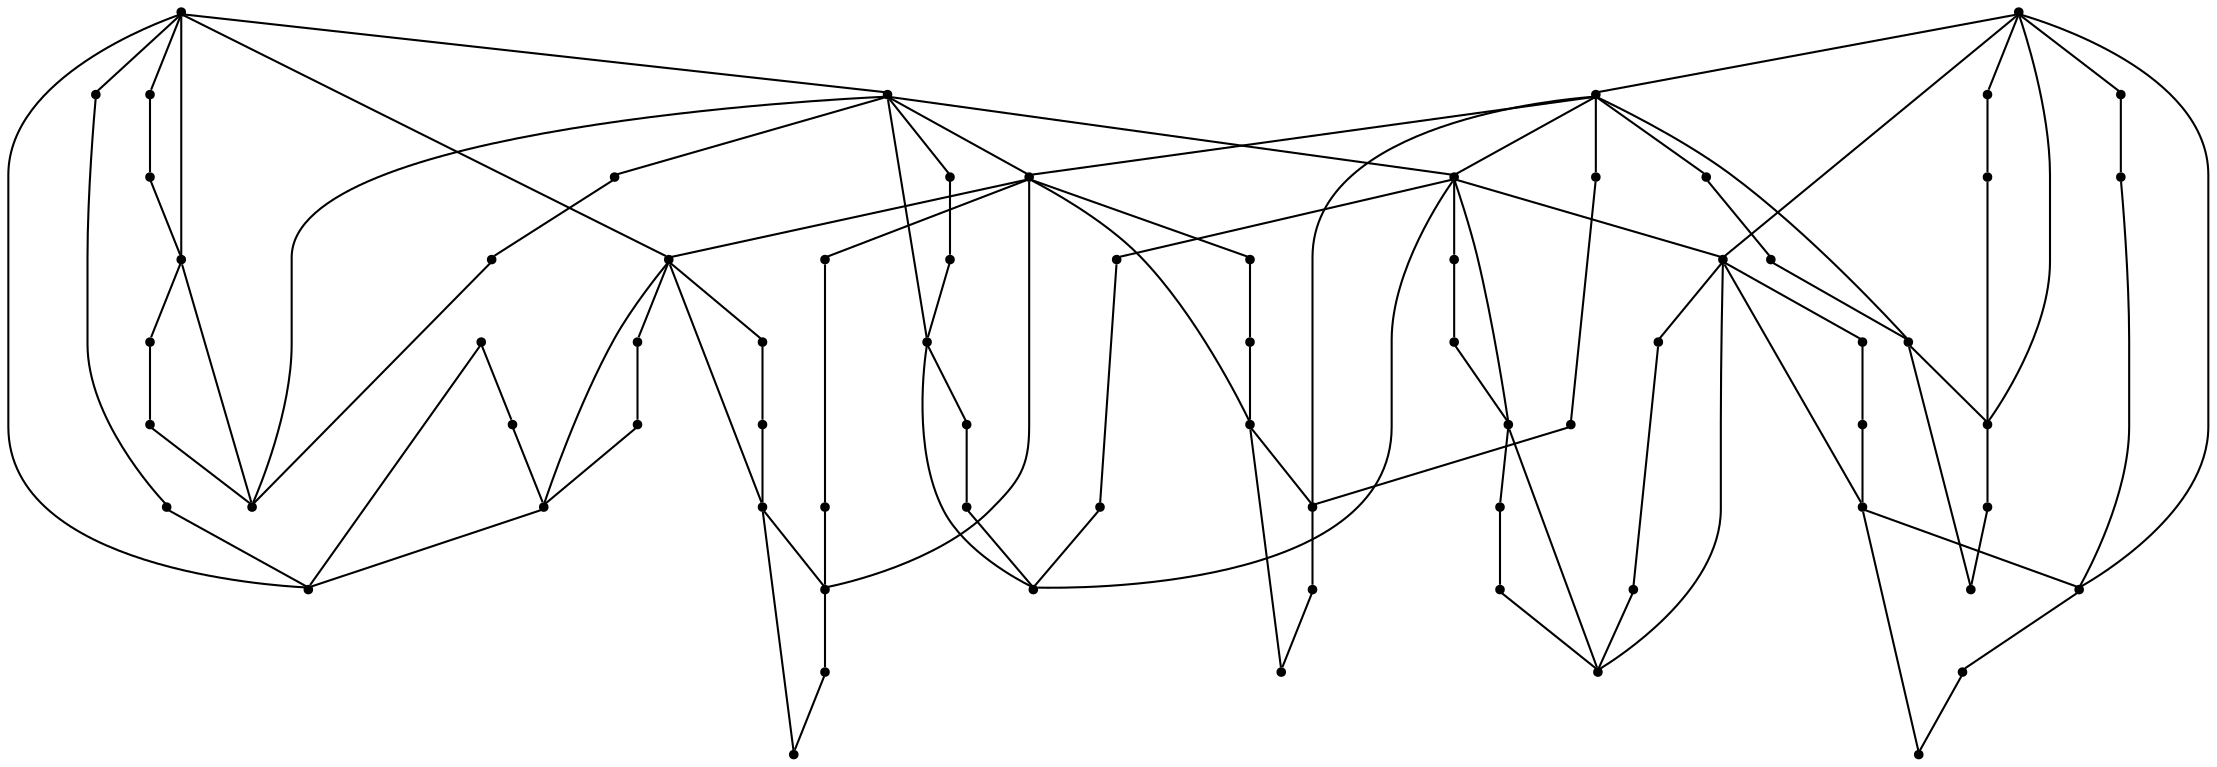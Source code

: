 graph {
  node [shape=point,comment="{\"directed\":false,\"doi\":\"10.4230/LIPIcs.GD.2024.13\",\"figure\":\"3 (3)\"}"]

  v0 [pos="1916.5445063991579,2521.6692984810406"]
  v1 [pos="1915.94861371914,2494.993187673695"]
  v2 [pos="1899.8524204265516,2542.486588563359"]
  v3 [pos="1899.8524204265518,2475.8175474494333"]
  v4 [pos="1874.0578034845066,2460.9503797651155"]
  v5 [pos="1874.0578034845066,2557.3537562476768"]
  v6 [pos="1844.3913786237304,2449.741637054948"]
  v7 [pos="1844.3913786237304,2568.5624989578437"]
  v8 [pos="1795.6571511520247,2442.4830268924707"]
  v9 [pos="1795.6571511520247,2575.8211091203216"]
  v10 [pos="1762.314539064485,2679.99148586083"]
  v11 [pos="1788.3967998263508,2393.7604867674872"]
  v12 [pos="1788.3967998263508,2624.543649245305"]
  v13 [pos="1777.1853684127204,2364.1011764504588"]
  v14 [pos="1777.1853684127204,2654.2029595623335"]
  v15 [pos="1762.314539064485,2338.3126501519623"]
  v16 [pos="1695.6295056768163,2338.3126501519623"]
  v17 [pos="1741.4920964334879,2696.6796005604365"]
  v18 [pos="1743.1342672748349,2322.220412387666"]
  v19 [pos="1716.4518847120096,2321.6245354523558"]
  v20 [pos="1714.8098410622697,2696.0837236251264"]
  v21 [pos="1695.6295056768163,2679.99148586083"]
  v22 [pos="1680.7587399243844,2364.1011764504588"]
  v23 [pos="1680.7587399243844,2654.2029595623335"]
  v24 [pos="1662.2870843766875,2575.8211091203216"]
  v25 [pos="1669.547308510754,2393.7604867674872"]
  v26 [pos="1669.547308510754,2624.543649245305"]
  v27 [pos="1662.2870843766873,2442.4830268924707"]
  v28 [pos="1628.9444722891476,2679.99148586083"]
  v29 [pos="1655.0267330510135,2393.7604867674872"]
  v30 [pos="1655.0267330510135,2624.543649245305"]
  v31 [pos="1643.815301637383,2364.1011764504588"]
  v32 [pos="1643.815301637383,2654.2029595623335"]
  v33 [pos="1628.9444722891476,2338.3126501519623"]
  v34 [pos="1562.259438901479,2338.3126501519623"]
  v35 [pos="1608.1220296581503,2696.6796005604365"]
  v36 [pos="1609.7642004994975,2322.220412387666"]
  v37 [pos="1583.0818179366722,2321.6245354523558"]
  v38 [pos="1581.4397742869323,2696.0837236251264"]
  v39 [pos="1562.2594389014787,2679.99148586083"]
  v40 [pos="1547.3886731490468,2364.1011764504588"]
  v41 [pos="1547.3886731490468,2654.2029595623335"]
  v42 [pos="1528.9170176013497,2575.821109120322"]
  v43 [pos="1536.1772417354164,2393.7604867674872"]
  v44 [pos="1536.1772417354164,2624.543649245305"]
  v45 [pos="1528.9170176013497,2442.4830268924707"]
  v46 [pos="1495.57440551381,2679.99148586083"]
  v47 [pos="1521.656666275676,2393.7604867674872"]
  v48 [pos="1521.656666275676,2624.543649245305"]
  v49 [pos="1510.4452348620455,2364.1011764504588"]
  v50 [pos="1510.4452348620455,2654.2029595623335"]
  v51 [pos="1495.57440551381,2338.3126501519623"]
  v52 [pos="1428.889372126141,2338.3126501519623"]
  v53 [pos="1474.751962882813,2696.6796005604365"]
  v54 [pos="1476.39413372416,2322.220412387666"]
  v55 [pos="1449.7117511613346,2321.6245354523558"]
  v56 [pos="1448.0697075115947,2696.0837236251264"]
  v57 [pos="1428.889372126141,2679.99148586083"]
  v58 [pos="1414.0186063737094,2364.1011764504588"]
  v59 [pos="1414.0186063737094,2654.2029595623335"]
  v60 [pos="1395.5469508260123,2575.8211091203216"]
  v61 [pos="1402.807174960079,2393.7604867674872"]
  v62 [pos="1402.807174960079,2624.543649245305"]
  v63 [pos="1395.5469508260123,2442.4830268924707"]
  v64 [pos="1291.3514907640745,2475.8175474494333"]
  v65 [pos="1291.3514907640745,2542.486588563359"]
  v66 [pos="1346.8125961626995,2449.741637054948"]
  v67 [pos="1346.8125961626995,2568.562498957844"]
  v68 [pos="1317.1460441103159,2460.9503797651155"]
  v69 [pos="1317.1460441103159,2557.3537562476768"]
  v70 [pos="1274.6589596208428,2496.6348375317516"]
  v71 [pos="1275.2558698337189,2523.310948339097"]

  v2 -- v0 [id="-3",pos="1899.8524204265516,2542.486588563359 1906.9626538577556,2538.165654235182 1912.5059184854058,2531.6903564759286 1916.5445063991579,2521.6692984810406"]
  v3 -- v2 [id="-4",pos="1899.8524204265518,2475.8175474494333 1882.7769153538572,2495.3141423012503 1882.7769153538572,2522.989993711542 1899.8524204265516,2542.486588563359"]
  v4 -- v3 [id="-5",pos="1874.0578034845066,2460.9503797651155 1881.6600458504981,2464.571419374567 1889.0161724564396,2468.692202124387 1899.8524204265518,2475.8175474494333"]
  v5 -- v2 [id="-6",pos="1874.0578034845066,2557.3537562476768 1881.6600458504981,2553.732716638225 1889.0161724564396,2549.611933888405 1899.8524204265516,2542.486588563359"]
  v6 -- v4 [id="-7",pos="1844.3913786237304,2449.741637054948 1854.5731939765828,2452.645996679891 1864.4968103666952,2456.3959776492243 1874.0578034845066,2460.9503797651155"]
  v7 -- v5 [id="-8",pos="1844.3913786237304,2568.5624989578437 1854.5731939765828,2565.658139332901 1864.4968103666952,2561.908158363568 1874.0578034845066,2557.3537562476768"]
  v8 -- v6 [id="-9",pos="1795.6571511520247,2442.4830268924707 1824.2482981650162,2444.8830655772854 1834.4260433864363,2446.90416417093 1844.3913786237304,2449.741637054948"]
  v9 -- v7 [id="-10",pos="1795.6571511520247,2575.8211091203216 1824.2482981650162,2573.421070435507 1834.4260433864363,2571.399971841862 1844.3913786237304,2568.5624989578437"]
  v8 -- v3 [id="-11",pos="1795.6571511520247,2442.4830268924707 1834.5428052819018,2475.4426765136045 1867.981224447611,2483.0720884565694 1899.8524204265518,2475.8175474494333"]
  v9 -- v2 [id="-12",pos="1795.6571511520247,2575.8211091203216 1820.5346848078161,2547.8909355011906 1858.1409185602545,2534.8904928297516 1899.8524204265516,2542.486588563359"]
  v9 -- v10 [id="-13",pos="1795.6571511520247,2575.8211091203216 1767.7201505751766,2600.6928038559536 1754.7165894152386,2638.290018955269 1762.314539064485,2679.99148586083"]
  v8 -- v11 [id="-14",pos="1795.6571511520247,2442.4830268924707 1793.256409564973,2413.8987365522053 1791.2350805423807,2403.7233049765514 1788.3967998263508,2393.7604867674872"]
  v9 -- v12 [id="-15",pos="1795.6571511520247,2575.8211091203216 1793.256409564973,2604.405399460587 1791.2350805423807,2614.580831036241 1788.3967998263508,2624.543649245305"]
  v11 -- v13 [id="-16",pos="1788.3967998263508,2393.7604867674872 1785.4917435165091,2383.580986036492 1781.7407358267742,2373.659876669678 1777.1853684127204,2364.1011764504588"]
  v12 -- v14 [id="-17",pos="1788.3967998263508,2624.543649245305 1785.4917435165091,2634.7231499763 1781.7407358267742,2644.6442593431143 1777.1853684127204,2654.2029595623335"]
  v8 -- v15 [id="-18",pos="1795.6571511520247,2442.4830268924707 1762.6897225080031,2403.6068254049032 1755.058480455556,2370.176425375208 1762.314539064485,2338.3126501519623"]
  v13 -- v15 [id="-19",pos="1777.1853684127204,2364.1011764504588 1773.5634602043556,2356.5010115615105 1769.4414345962402,2349.1465219263005 1762.314539064485,2338.3126501519623"]
  v14 -- v10 [id="-20",pos="1777.1853684127204,2654.2029595623335 1773.5634602043556,2661.8031244512817 1769.4414345962402,2669.157614086492 1762.314539064485,2679.99148586083"]
  v15 -- v16 [id="-21",pos="1762.314539064485,2338.3126501519623 1742.8133628497153,2355.384028420289 1715.1306182957821,2355.384028420289 1695.6295056768163,2338.3126501519623"]
  v10 -- v17 [id="-22",pos="1762.314539064485,2679.99148586083 1757.9925364518535,2687.1000459200927 1751.5156854269076,2692.641981172906 1741.4920964334879,2696.6796005604365"]
  v16 -- v19 [id="-27",pos="1695.6295056768163,2338.3126501519623 1699.9514446936441,2331.2040900926995 1706.4282957185899,2325.662154839886 1716.4518847120096,2321.6245354523558"]
  v21 -- v10 [id="-28",pos="1695.6295056768163,2679.99148586083 1715.1306182957821,2662.9201075925034 1742.8133628497153,2662.9201075925034 1762.314539064485,2679.99148586083"]
  v22 -- v16 [id="-29",pos="1680.7587399243844,2364.1011764504588 1684.3805209411419,2356.5010115615105 1688.5025465492572,2349.1465219263005 1695.6295056768163,2338.3126501519623"]
  v23 -- v21 [id="-30",pos="1680.7587399243844,2654.2029595623335 1684.3805209411419,2661.8031244512817 1688.5025465492572,2669.157614086492 1695.6295056768163,2679.99148586083"]
  v24 -- v21 [id="-31",pos="1662.2870843766875,2575.8211091203216 1695.2545130207088,2614.697310607889 1702.885755073156,2648.127710637584 1695.6295056768163,2679.99148586083"]
  v25 -- v22 [id="-32",pos="1669.547308510754,2393.7604867674872 1672.4522376289885,2383.580986036492 1676.2032453187235,2373.659876669678 1680.7587399243844,2364.1011764504588"]
  v26 -- v23 [id="-33",pos="1669.547308510754,2624.543649245305 1672.4522376289885,2634.7231499763 1676.2032453187235,2644.6442593431143 1680.7587399243844,2654.2029595623335"]
  v27 -- v25 [id="-34",pos="1662.2870843766873,2442.4830268924707 1664.6876987721319,2413.8987365522053 1666.709027794724,2403.7233049765514 1669.547308510754,2393.7604867674872"]
  v24 -- v26 [id="-35",pos="1662.2870843766875,2575.8211091203216 1664.6876987721319,2604.405399460587 1666.709027794724,2614.580831036241 1669.547308510754,2624.543649245305"]
  v27 -- v16 [id="-36",pos="1662.2870843766873,2442.4830268924707 1690.2238305703208,2417.6113321568387 1703.2273917302591,2380.0141170575234 1695.6295056768163,2338.3126501519623"]
  v24 -- v28 [id="-37",pos="1662.2870843766875,2575.8211091203216 1634.3500837998392,2600.6928038559536 1621.346522639901,2638.290018955269 1628.9444722891476,2679.99148586083"]
  v27 -- v29 [id="-38",pos="1662.2870843766873,2442.4830268924707 1659.8863427896354,2413.8987365522053 1657.8650137670431,2403.7233049765514 1655.0267330510135,2393.7604867674872"]
  v24 -- v30 [id="-39",pos="1662.2870843766875,2575.8211091203216 1659.8863427896354,2604.405399460587 1657.8650137670431,2614.580831036241 1655.0267330510135,2624.543649245305"]
  v29 -- v31 [id="-40",pos="1655.0267330510135,2393.7604867674872 1652.1216767411715,2383.580986036492 1648.3706690514366,2373.659876669678 1643.815301637383,2364.1011764504588"]
  v30 -- v32 [id="-41",pos="1655.0267330510135,2624.543649245305 1652.1216767411715,2634.7231499763 1648.3706690514366,2644.6442593431143 1643.815301637383,2654.2029595623335"]
  v27 -- v33 [id="-42",pos="1662.2870843766873,2442.4830268924707 1629.3196557326658,2403.6068254049032 1621.6884136802187,2370.176425375208 1628.9444722891476,2338.3126501519623"]
  v31 -- v33 [id="-43",pos="1643.815301637383,2364.1011764504588 1640.193393429018,2356.5010115615105 1636.0713678209027,2349.1465219263005 1628.9444722891476,2338.3126501519623"]
  v32 -- v28 [id="-44",pos="1643.815301637383,2654.2029595623335 1640.193393429018,2661.8031244512817 1636.0713678209027,2669.157614086492 1628.9444722891476,2679.99148586083"]
  v33 -- v34 [id="-45",pos="1628.9444722891476,2338.3126501519623 1609.443296074378,2355.384028420289 1581.7605515204446,2355.384028420289 1562.259438901479,2338.3126501519623"]
  v28 -- v35 [id="-46",pos="1628.9444722891476,2679.99148586083 1624.622469676516,2687.1000459200927 1618.14561865157,2692.641981172906 1608.1220296581503,2696.6796005604365"]
  v34 -- v37 [id="-51",pos="1562.259438901479,2338.3126501519623 1566.5813779183065,2331.2040900926995 1573.0582289432525,2325.662154839886 1583.0818179366722,2321.6245354523558"]
  v39 -- v28 [id="-52",pos="1562.2594389014787,2679.99148586083 1581.7605515204446,2662.9201075925034 1609.443296074378,2662.9201075925034 1628.9444722891476,2679.99148586083"]
  v40 -- v34 [id="-53",pos="1547.3886731490468,2364.1011764504588 1551.0104541658045,2356.5010115615105 1555.1324797739198,2349.1465219263005 1562.259438901479,2338.3126501519623"]
  v41 -- v39 [id="-54",pos="1547.3886731490468,2654.2029595623335 1551.0104541658045,2661.8031244512817 1555.1324797739198,2669.157614086492 1562.2594389014787,2679.99148586083"]
  v42 -- v39 [id="-55",pos="1528.9170176013497,2575.821109120322 1561.8844462453715,2614.697310607889 1569.5156882978183,2648.127710637584 1562.2594389014787,2679.99148586083"]
  v43 -- v40 [id="-56",pos="1536.1772417354164,2393.7604867674872 1539.082170853651,2383.580986036492 1542.8331785433859,2373.659876669678 1547.3886731490468,2364.1011764504588"]
  v44 -- v41 [id="-57",pos="1536.1772417354164,2624.543649245305 1539.082170853651,2634.7231499763 1542.8331785433859,2644.6442593431143 1547.3886731490468,2654.2029595623335"]
  v45 -- v43 [id="-58",pos="1528.9170176013497,2442.4830268924707 1531.3176319967945,2413.8987365522053 1533.3389610193867,2403.7233049765514 1536.1772417354164,2393.7604867674872"]
  v42 -- v44 [id="-59",pos="1528.9170176013497,2575.821109120322 1531.3176319967945,2604.405399460587 1533.3389610193867,2614.580831036241 1536.1772417354164,2624.543649245305"]
  v45 -- v34 [id="-60",pos="1528.9170176013497,2442.4830268924707 1556.8537637949833,2417.6113321568387 1569.8573249549215,2380.0141170575234 1562.259438901479,2338.3126501519623"]
  v42 -- v46 [id="-61",pos="1528.9170176013497,2575.821109120322 1500.9800170245016,2600.6928038559536 1487.9764558645636,2638.290018955269 1495.57440551381,2679.99148586083"]
  v45 -- v47 [id="-62",pos="1528.9170176013497,2442.4830268924707 1526.516276014298,2413.8987365522053 1524.4949469917058,2403.7233049765514 1521.656666275676,2393.7604867674872"]
  v42 -- v48 [id="-63",pos="1528.9170176013497,2575.821109120322 1526.516276014298,2604.405399460587 1524.4949469917058,2614.580831036241 1521.656666275676,2624.543649245305"]
  v47 -- v49 [id="-64",pos="1521.656666275676,2393.7604867674872 1518.7516099658342,2383.580986036492 1515.0006022760992,2373.659876669678 1510.4452348620455,2364.1011764504588"]
  v48 -- v50 [id="-65",pos="1521.656666275676,2624.543649245305 1518.7516099658342,2634.7231499763 1515.0006022760992,2644.6442593431143 1510.4452348620455,2654.2029595623335"]
  v45 -- v51 [id="-66",pos="1528.9170176013497,2442.4830268924707 1495.9495889573282,2403.6068254049032 1488.318346904881,2370.176425375208 1495.57440551381,2338.3126501519623"]
  v49 -- v51 [id="-67",pos="1510.4452348620455,2364.1011764504588 1506.8233266536806,2356.5010115615105 1502.7013010455653,2349.1465219263005 1495.57440551381,2338.3126501519623"]
  v50 -- v46 [id="-68",pos="1510.4452348620455,2654.2029595623335 1506.8233266536806,2661.8031244512817 1502.7013010455653,2669.157614086492 1495.57440551381,2679.99148586083"]
  v51 -- v52 [id="-69",pos="1495.57440551381,2338.3126501519623 1476.0732292990403,2355.384028420289 1448.3904847451072,2355.384028420289 1428.889372126141,2338.3126501519623"]
  v46 -- v53 [id="-70",pos="1495.57440551381,2679.99148586083 1491.2524029011786,2687.1000459200927 1484.7755518762326,2692.641981172906 1474.751962882813,2696.6796005604365"]
  v52 -- v55 [id="-75",pos="1428.889372126141,2338.3126501519623 1433.2113111429692,2331.2040900926995 1439.688162167915,2325.662154839886 1449.7117511613346,2321.6245354523558"]
  v57 -- v46 [id="-76",pos="1428.889372126141,2679.99148586083 1448.3904847451072,2662.9201075925034 1476.0732292990403,2662.9201075925034 1495.57440551381,2679.99148586083"]
  v58 -- v52 [id="-77",pos="1414.0186063737094,2364.1011764504588 1417.640387390467,2356.5010115615105 1421.7624129985822,2349.1465219263005 1428.889372126141,2338.3126501519623"]
  v59 -- v57 [id="-78",pos="1414.0186063737094,2654.2029595623335 1417.640387390467,2661.8031244512817 1421.7624129985822,2669.157614086492 1428.889372126141,2679.99148586083"]
  v60 -- v57 [id="-79",pos="1395.5469508260123,2575.8211091203216 1428.5143794700339,2614.697310607889 1436.145621522481,2648.127710637584 1428.889372126141,2679.99148586083"]
  v61 -- v58 [id="-80",pos="1402.807174960079,2393.7604867674872 1405.7121040783136,2383.580986036492 1409.4631117680485,2373.659876669678 1414.0186063737094,2364.1011764504588"]
  v62 -- v59 [id="-81",pos="1402.807174960079,2624.543649245305 1405.7121040783136,2634.7231499763 1409.4631117680485,2644.6442593431143 1414.0186063737094,2654.2029595623335"]
  v63 -- v61 [id="-82",pos="1395.5469508260123,2442.4830268924707 1397.947565221457,2413.8987365522053 1399.9688942440491,2403.7233049765514 1402.807174960079,2393.7604867674872"]
  v60 -- v62 [id="-83",pos="1395.5469508260123,2575.8211091203216 1397.947565221457,2604.405399460587 1399.9688942440491,2614.580831036241 1402.807174960079,2624.543649245305"]
  v63 -- v52 [id="-84",pos="1395.5469508260123,2442.4830268924707 1423.483697019646,2417.6113321568387 1436.4872581795842,2380.0141170575234 1428.889372126141,2338.3126501519623"]
  v63 -- v64 [id="-85",pos="1395.5469508260123,2442.4830268924707 1370.6691627870064,2470.4132005116016 1333.062929034568,2483.4136431830407 1291.3514907640745,2475.8175474494333"]
  v60 -- v65 [id="-86",pos="1395.5469508260123,2575.8211091203216 1356.6611695045278,2542.8614594991877 1323.2227503388187,2535.232047556223 1291.3514907640745,2542.486588563359"]
  v63 -- v66 [id="-87",pos="1395.5469508260123,2442.4830268924707 1366.9556766214137,2444.8830655772854 1356.7779313999936,2446.90416417093 1346.8125961626995,2449.741637054948"]
  v60 -- v67 [id="-88",pos="1395.5469508260123,2575.8211091203216 1366.9556766214137,2573.421070435507 1356.7779313999936,2571.399971841862 1346.8125961626995,2568.562498957844"]
  v66 -- v68 [id="-89",pos="1346.8125961626995,2449.741637054948 1336.6306536182399,2452.645996679891 1326.7070372281273,2456.3959776492243 1317.1460441103159,2460.9503797651155"]
  v67 -- v69 [id="-90",pos="1346.8125961626995,2568.562498957844 1336.6306536182399,2565.658139332901 1326.7070372281273,2561.908158363568 1317.1460441103159,2557.3537562476768"]
  v68 -- v64 [id="-91",pos="1317.1460441103159,2460.9503797651155 1309.5440561275389,2464.571419374567 1302.1879295215974,2468.692202124387 1291.3514907640745,2475.8175474494333"]
  v69 -- v65 [id="-92",pos="1317.1460441103159,2557.3537562476768 1309.5440561275389,2553.732716638225 1302.1879295215974,2549.611933888405 1291.3514907640745,2542.486588563359"]
  v65 -- v64 [id="-93",pos="1291.3514907640745,2542.486588563359 1308.4270594325726,2522.989993711542 1308.4270594325726,2495.3141423012503 1291.3514907640745,2475.8175474494333"]
  v64 -- v70 [id="-94",pos="1291.3514907640745,2475.8175474494333 1284.2411937370669,2480.13848177761 1278.6979291094167,2486.6137795368636 1274.6589596208428,2496.6348375317516"]
  v0 -- v1 [id="-1",pos="1916.5445063991579,2521.6692984810406 1919.145193192824,2513.9981776958257 1919.2910819663525,2505.7062563988347 1915.94861371914,2494.993187673695"]
  v1 -- v3 [id="-2",pos="1915.94861371914,2494.993187673695 1913.5312100315368,2488.7887430668557 1909.5633406514219,2483.305301922075 1899.8524204265518,2475.8175474494333"]
  v18 -- v15 [id="-23",pos="1743.1342672748349,2322.220412387666 1749.340200176315,2324.6372363382643 1754.8249566646248,2328.603899829528 1762.314539064485,2338.3126501519623"]
  v17 -- v20 [id="-24",pos="1741.4920964334879,2696.6796005604365 1733.8192627254664,2699.2797908236075 1725.5253523991894,2699.4255174492723 1714.8098410622697,2696.0837236251264"]
  v19 -- v18 [id="-25",pos="1716.4518847120096,2321.6245354523558 1724.1249728032456,2319.0243451891847 1732.4188831295226,2318.87861856352 1743.1342672748349,2322.220412387666"]
  v20 -- v21 [id="-26",pos="1714.8098410622697,2696.0837236251264 1708.6039081607898,2693.666899674528 1703.1191516724798,2689.700236183264 1695.6295056768163,2679.99148586083"]
  v36 -- v33 [id="-47",pos="1609.7642004994975,2322.220412387666 1615.9701334009774,2324.6372363382643 1621.4548898892874,2328.603899829528 1628.9444722891476,2338.3126501519623"]
  v35 -- v38 [id="-48",pos="1608.1220296581503,2696.6796005604365 1600.449195950129,2699.2797908236075 1592.155285623852,2699.4255174492723 1581.4397742869323,2696.0837236251264"]
  v37 -- v36 [id="-49",pos="1583.0818179366722,2321.6245354523558 1590.7549060279082,2319.0243451891847 1599.048816354185,2318.87861856352 1609.7642004994975,2322.220412387666"]
  v38 -- v39 [id="-50",pos="1581.4397742869323,2696.0837236251264 1575.2338413854523,2693.666899674528 1569.7490848971424,2689.700236183264 1562.2594389014787,2679.99148586083"]
  v54 -- v51 [id="-71",pos="1476.39413372416,2322.220412387666 1482.60006662564,2324.6372363382643 1488.0848231139498,2328.603899829528 1495.57440551381,2338.3126501519623"]
  v53 -- v56 [id="-72",pos="1474.751962882813,2696.6796005604365 1467.0791291747914,2699.2797908236075 1458.7852188485144,2699.4255174492723 1448.0697075115947,2696.0837236251264"]
  v55 -- v54 [id="-73",pos="1449.7117511613346,2321.6245354523558 1457.3848392525706,2319.0243451891847 1465.6787495788476,2318.87861856352 1476.39413372416,2322.220412387666"]
  v56 -- v57 [id="-74",pos="1448.0697075115947,2696.0837236251264 1441.863774610115,2693.666899674528 1436.3790181218048,2689.700236183264 1428.889372126141,2679.99148586083"]
  v71 -- v65 [id="-95",pos="1275.2558698337189,2523.310948339097 1277.6731463297147,2529.5153929459366 1281.6410157098296,2534.998834090717 1291.3514907640745,2542.486588563359"]
  v70 -- v71 [id="-96",pos="1274.6589596208428,2496.6348375317516 1272.058400018784,2504.3059583169666 1271.9125112452555,2512.5978796139575 1275.2558698337189,2523.310948339097"]
  v63 -- v60 [id="-111",pos="1395.5469508260123,2442.4830268924707 1395.5469508260123,2575.8211091203216 1395.5469508260123,2575.8211091203216 1395.5469508260123,2575.8211091203216"]
  v63 -- v45 [id="-119",pos="1395.5469508260123,2442.4830268924707 1528.9170176013497,2442.4830268924707 1528.9170176013497,2442.4830268924707 1528.9170176013497,2442.4830268924707"]
  v42 -- v60 [id="-138",pos="1528.9170176013497,2575.821109120322 1395.5469508260123,2575.8211091203216 1395.5469508260123,2575.8211091203216 1395.5469508260123,2575.8211091203216"]
  v45 -- v42 [id="-147",pos="1528.9170176013497,2442.4830268924707 1528.9170176013497,2575.821109120322 1528.9170176013497,2575.821109120322 1528.9170176013497,2575.821109120322"]
  v45 -- v27 [id="-155",pos="1528.9170176013497,2442.4830268924707 1662.2870843766873,2442.4830268924707 1662.2870843766873,2442.4830268924707 1662.2870843766873,2442.4830268924707"]
  v24 -- v42 [id="-174",pos="1662.2870843766875,2575.8211091203216 1528.9170176013497,2575.821109120322 1528.9170176013497,2575.821109120322 1528.9170176013497,2575.821109120322"]
  v24 -- v27 [id="-182",pos="1662.2870843766875,2575.8211091203216 1662.2870843766873,2442.4830268924707 1662.2870843766873,2442.4830268924707 1662.2870843766873,2442.4830268924707"]
  v27 -- v8 [id="-191",pos="1662.2870843766873,2442.4830268924707 1795.6571511520247,2442.4830268924707 1795.6571511520247,2442.4830268924707 1795.6571511520247,2442.4830268924707"]
  v9 -- v8 [id="-207",pos="1795.6571511520247,2575.8211091203216 1795.6571511520247,2442.4830268924707 1795.6571511520247,2442.4830268924707 1795.6571511520247,2442.4830268924707"]
  v9 -- v24 [id="-215",pos="1795.6571511520247,2575.8211091203216 1662.2870843766875,2575.8211091203216 1662.2870843766875,2575.8211091203216 1662.2870843766875,2575.8211091203216"]
}